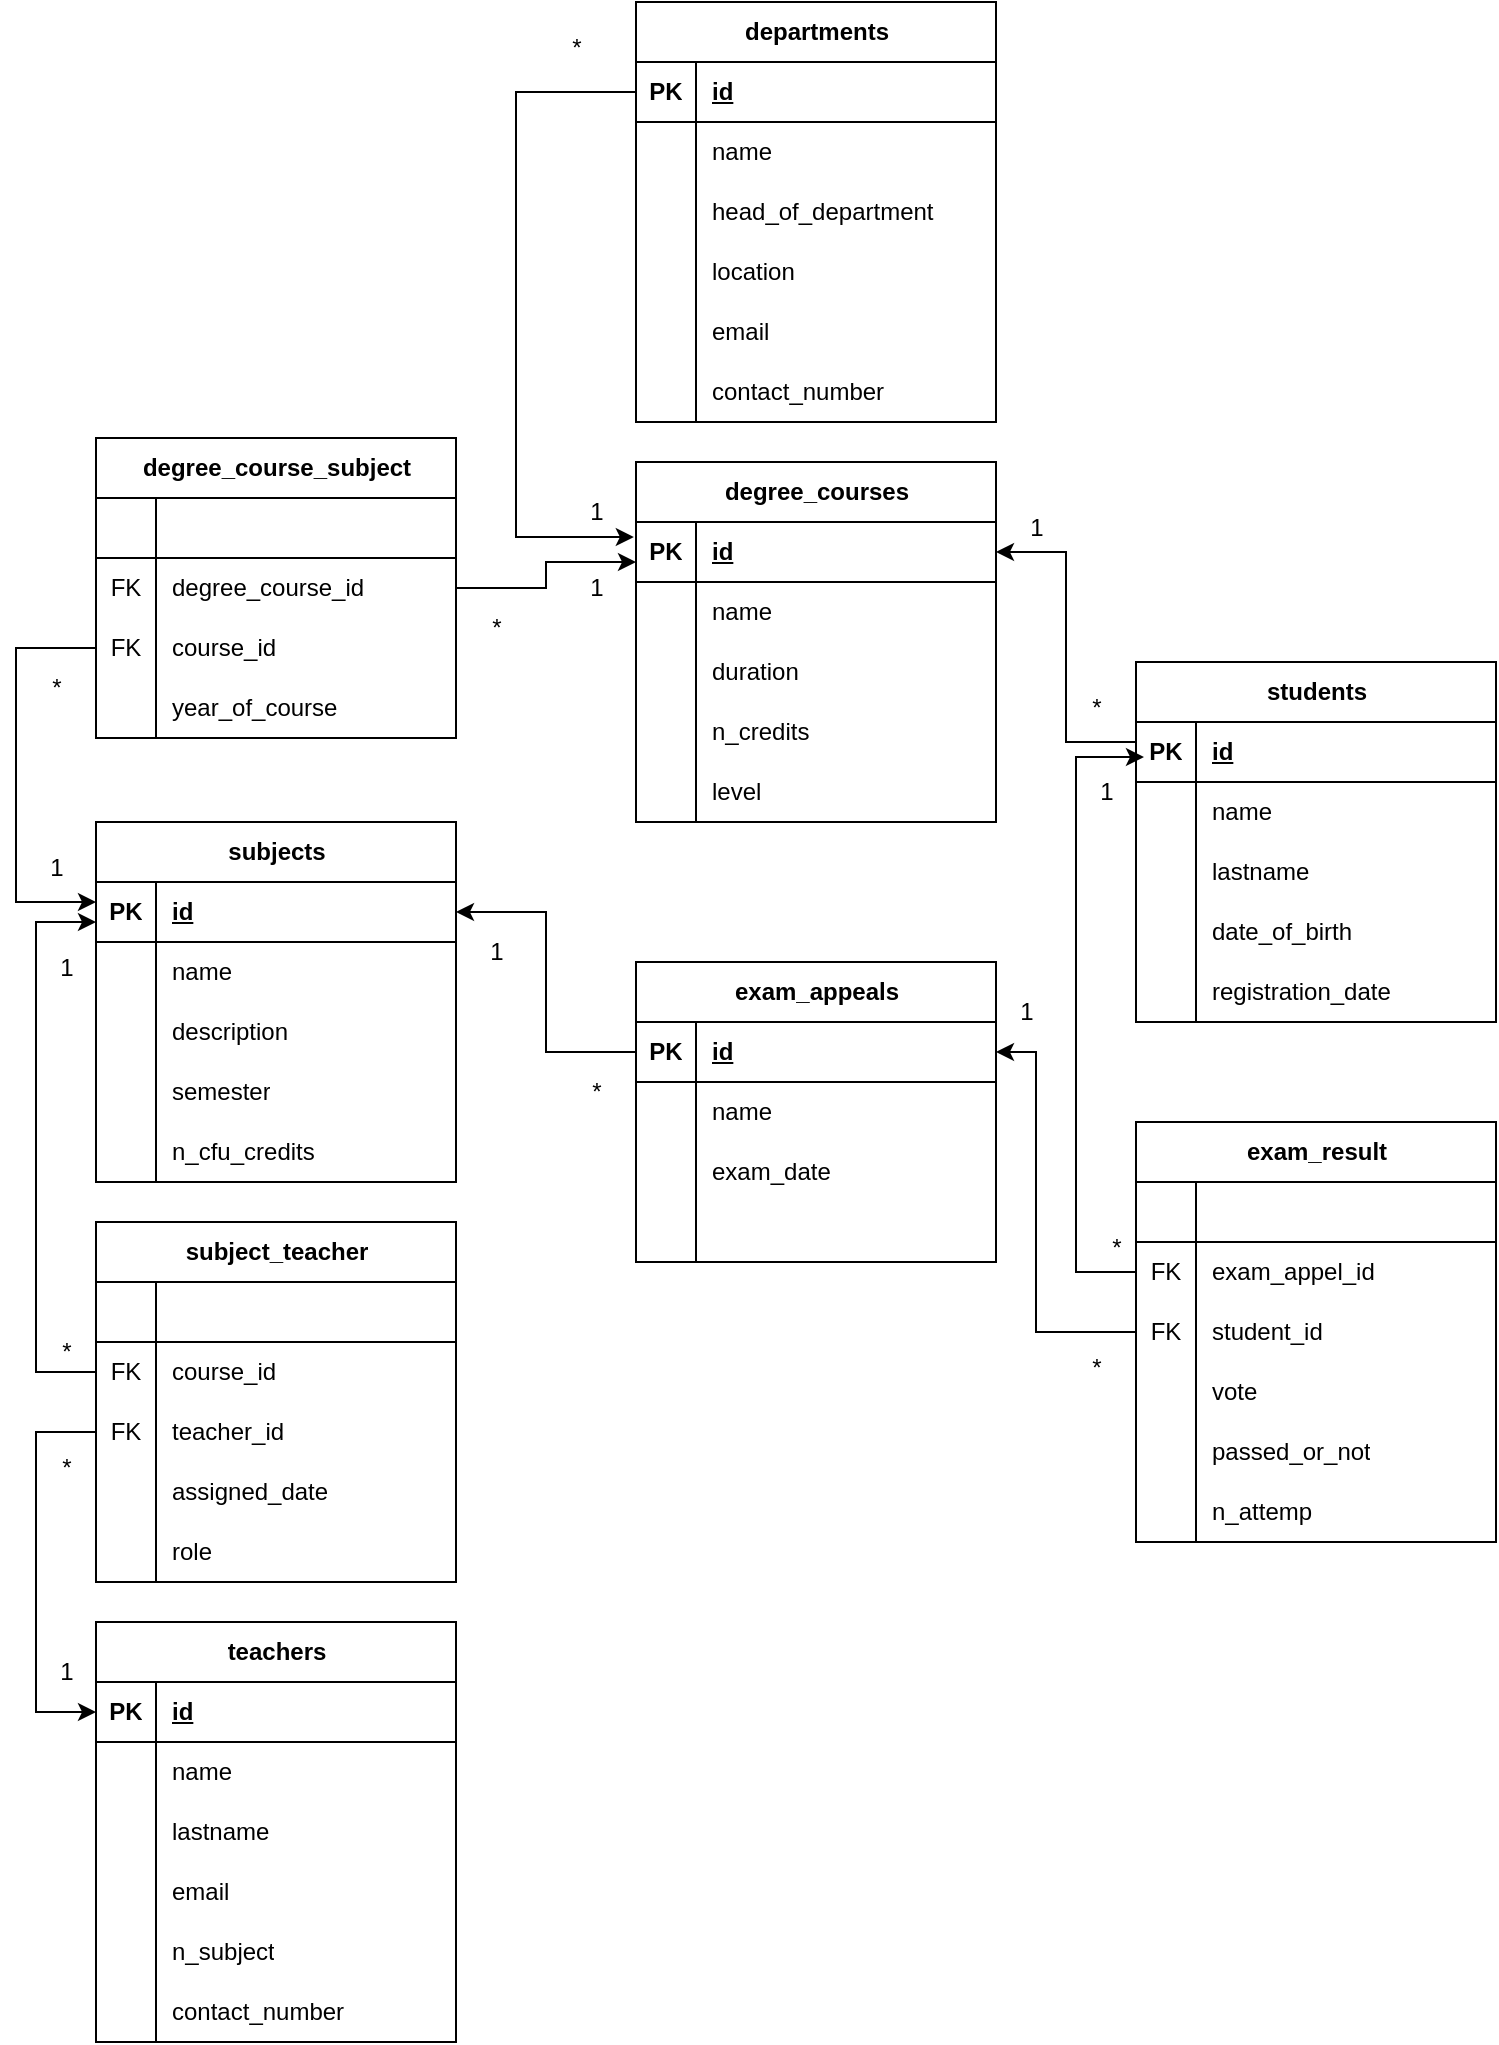 <mxfile version="25.0.3">
  <diagram name="Pagina-1" id="IJiuYARhFGNcAiJTmitT">
    <mxGraphModel dx="1235" dy="655" grid="1" gridSize="10" guides="1" tooltips="1" connect="1" arrows="1" fold="1" page="1" pageScale="1" pageWidth="827" pageHeight="1169" math="0" shadow="0">
      <root>
        <mxCell id="0" />
        <mxCell id="1" parent="0" />
        <mxCell id="jTpzjRdLI6Vj5VDURWgU-1" value="departments" style="shape=table;startSize=30;container=1;collapsible=1;childLayout=tableLayout;fixedRows=1;rowLines=0;fontStyle=1;align=center;resizeLast=1;html=1;" vertex="1" parent="1">
          <mxGeometry x="330" y="40" width="180" height="210" as="geometry" />
        </mxCell>
        <mxCell id="jTpzjRdLI6Vj5VDURWgU-2" value="" style="shape=tableRow;horizontal=0;startSize=0;swimlaneHead=0;swimlaneBody=0;fillColor=none;collapsible=0;dropTarget=0;points=[[0,0.5],[1,0.5]];portConstraint=eastwest;top=0;left=0;right=0;bottom=1;" vertex="1" parent="jTpzjRdLI6Vj5VDURWgU-1">
          <mxGeometry y="30" width="180" height="30" as="geometry" />
        </mxCell>
        <mxCell id="jTpzjRdLI6Vj5VDURWgU-3" value="PK" style="shape=partialRectangle;connectable=0;fillColor=none;top=0;left=0;bottom=0;right=0;fontStyle=1;overflow=hidden;whiteSpace=wrap;html=1;" vertex="1" parent="jTpzjRdLI6Vj5VDURWgU-2">
          <mxGeometry width="30" height="30" as="geometry">
            <mxRectangle width="30" height="30" as="alternateBounds" />
          </mxGeometry>
        </mxCell>
        <mxCell id="jTpzjRdLI6Vj5VDURWgU-4" value="id" style="shape=partialRectangle;connectable=0;fillColor=none;top=0;left=0;bottom=0;right=0;align=left;spacingLeft=6;fontStyle=5;overflow=hidden;whiteSpace=wrap;html=1;" vertex="1" parent="jTpzjRdLI6Vj5VDURWgU-2">
          <mxGeometry x="30" width="150" height="30" as="geometry">
            <mxRectangle width="150" height="30" as="alternateBounds" />
          </mxGeometry>
        </mxCell>
        <mxCell id="jTpzjRdLI6Vj5VDURWgU-5" value="" style="shape=tableRow;horizontal=0;startSize=0;swimlaneHead=0;swimlaneBody=0;fillColor=none;collapsible=0;dropTarget=0;points=[[0,0.5],[1,0.5]];portConstraint=eastwest;top=0;left=0;right=0;bottom=0;" vertex="1" parent="jTpzjRdLI6Vj5VDURWgU-1">
          <mxGeometry y="60" width="180" height="30" as="geometry" />
        </mxCell>
        <mxCell id="jTpzjRdLI6Vj5VDURWgU-6" value="" style="shape=partialRectangle;connectable=0;fillColor=none;top=0;left=0;bottom=0;right=0;editable=1;overflow=hidden;whiteSpace=wrap;html=1;" vertex="1" parent="jTpzjRdLI6Vj5VDURWgU-5">
          <mxGeometry width="30" height="30" as="geometry">
            <mxRectangle width="30" height="30" as="alternateBounds" />
          </mxGeometry>
        </mxCell>
        <mxCell id="jTpzjRdLI6Vj5VDURWgU-7" value="name" style="shape=partialRectangle;connectable=0;fillColor=none;top=0;left=0;bottom=0;right=0;align=left;spacingLeft=6;overflow=hidden;whiteSpace=wrap;html=1;" vertex="1" parent="jTpzjRdLI6Vj5VDURWgU-5">
          <mxGeometry x="30" width="150" height="30" as="geometry">
            <mxRectangle width="150" height="30" as="alternateBounds" />
          </mxGeometry>
        </mxCell>
        <mxCell id="jTpzjRdLI6Vj5VDURWgU-8" value="" style="shape=tableRow;horizontal=0;startSize=0;swimlaneHead=0;swimlaneBody=0;fillColor=none;collapsible=0;dropTarget=0;points=[[0,0.5],[1,0.5]];portConstraint=eastwest;top=0;left=0;right=0;bottom=0;" vertex="1" parent="jTpzjRdLI6Vj5VDURWgU-1">
          <mxGeometry y="90" width="180" height="30" as="geometry" />
        </mxCell>
        <mxCell id="jTpzjRdLI6Vj5VDURWgU-9" value="" style="shape=partialRectangle;connectable=0;fillColor=none;top=0;left=0;bottom=0;right=0;editable=1;overflow=hidden;whiteSpace=wrap;html=1;" vertex="1" parent="jTpzjRdLI6Vj5VDURWgU-8">
          <mxGeometry width="30" height="30" as="geometry">
            <mxRectangle width="30" height="30" as="alternateBounds" />
          </mxGeometry>
        </mxCell>
        <mxCell id="jTpzjRdLI6Vj5VDURWgU-10" value="head_of_department" style="shape=partialRectangle;connectable=0;fillColor=none;top=0;left=0;bottom=0;right=0;align=left;spacingLeft=6;overflow=hidden;whiteSpace=wrap;html=1;" vertex="1" parent="jTpzjRdLI6Vj5VDURWgU-8">
          <mxGeometry x="30" width="150" height="30" as="geometry">
            <mxRectangle width="150" height="30" as="alternateBounds" />
          </mxGeometry>
        </mxCell>
        <mxCell id="jTpzjRdLI6Vj5VDURWgU-11" value="" style="shape=tableRow;horizontal=0;startSize=0;swimlaneHead=0;swimlaneBody=0;fillColor=none;collapsible=0;dropTarget=0;points=[[0,0.5],[1,0.5]];portConstraint=eastwest;top=0;left=0;right=0;bottom=0;" vertex="1" parent="jTpzjRdLI6Vj5VDURWgU-1">
          <mxGeometry y="120" width="180" height="30" as="geometry" />
        </mxCell>
        <mxCell id="jTpzjRdLI6Vj5VDURWgU-12" value="" style="shape=partialRectangle;connectable=0;fillColor=none;top=0;left=0;bottom=0;right=0;editable=1;overflow=hidden;whiteSpace=wrap;html=1;" vertex="1" parent="jTpzjRdLI6Vj5VDURWgU-11">
          <mxGeometry width="30" height="30" as="geometry">
            <mxRectangle width="30" height="30" as="alternateBounds" />
          </mxGeometry>
        </mxCell>
        <mxCell id="jTpzjRdLI6Vj5VDURWgU-13" value="location" style="shape=partialRectangle;connectable=0;fillColor=none;top=0;left=0;bottom=0;right=0;align=left;spacingLeft=6;overflow=hidden;whiteSpace=wrap;html=1;" vertex="1" parent="jTpzjRdLI6Vj5VDURWgU-11">
          <mxGeometry x="30" width="150" height="30" as="geometry">
            <mxRectangle width="150" height="30" as="alternateBounds" />
          </mxGeometry>
        </mxCell>
        <mxCell id="jTpzjRdLI6Vj5VDURWgU-169" style="shape=tableRow;horizontal=0;startSize=0;swimlaneHead=0;swimlaneBody=0;fillColor=none;collapsible=0;dropTarget=0;points=[[0,0.5],[1,0.5]];portConstraint=eastwest;top=0;left=0;right=0;bottom=0;" vertex="1" parent="jTpzjRdLI6Vj5VDURWgU-1">
          <mxGeometry y="150" width="180" height="30" as="geometry" />
        </mxCell>
        <mxCell id="jTpzjRdLI6Vj5VDURWgU-170" style="shape=partialRectangle;connectable=0;fillColor=none;top=0;left=0;bottom=0;right=0;editable=1;overflow=hidden;whiteSpace=wrap;html=1;" vertex="1" parent="jTpzjRdLI6Vj5VDURWgU-169">
          <mxGeometry width="30" height="30" as="geometry">
            <mxRectangle width="30" height="30" as="alternateBounds" />
          </mxGeometry>
        </mxCell>
        <mxCell id="jTpzjRdLI6Vj5VDURWgU-171" value="email" style="shape=partialRectangle;connectable=0;fillColor=none;top=0;left=0;bottom=0;right=0;align=left;spacingLeft=6;overflow=hidden;whiteSpace=wrap;html=1;" vertex="1" parent="jTpzjRdLI6Vj5VDURWgU-169">
          <mxGeometry x="30" width="150" height="30" as="geometry">
            <mxRectangle width="150" height="30" as="alternateBounds" />
          </mxGeometry>
        </mxCell>
        <mxCell id="jTpzjRdLI6Vj5VDURWgU-166" style="shape=tableRow;horizontal=0;startSize=0;swimlaneHead=0;swimlaneBody=0;fillColor=none;collapsible=0;dropTarget=0;points=[[0,0.5],[1,0.5]];portConstraint=eastwest;top=0;left=0;right=0;bottom=0;" vertex="1" parent="jTpzjRdLI6Vj5VDURWgU-1">
          <mxGeometry y="180" width="180" height="30" as="geometry" />
        </mxCell>
        <mxCell id="jTpzjRdLI6Vj5VDURWgU-167" style="shape=partialRectangle;connectable=0;fillColor=none;top=0;left=0;bottom=0;right=0;editable=1;overflow=hidden;whiteSpace=wrap;html=1;" vertex="1" parent="jTpzjRdLI6Vj5VDURWgU-166">
          <mxGeometry width="30" height="30" as="geometry">
            <mxRectangle width="30" height="30" as="alternateBounds" />
          </mxGeometry>
        </mxCell>
        <mxCell id="jTpzjRdLI6Vj5VDURWgU-168" value="contact_number" style="shape=partialRectangle;connectable=0;fillColor=none;top=0;left=0;bottom=0;right=0;align=left;spacingLeft=6;overflow=hidden;whiteSpace=wrap;html=1;" vertex="1" parent="jTpzjRdLI6Vj5VDURWgU-166">
          <mxGeometry x="30" width="150" height="30" as="geometry">
            <mxRectangle width="150" height="30" as="alternateBounds" />
          </mxGeometry>
        </mxCell>
        <mxCell id="jTpzjRdLI6Vj5VDURWgU-14" value="degree_courses" style="shape=table;startSize=30;container=1;collapsible=1;childLayout=tableLayout;fixedRows=1;rowLines=0;fontStyle=1;align=center;resizeLast=1;html=1;" vertex="1" parent="1">
          <mxGeometry x="330" y="270" width="180" height="180" as="geometry" />
        </mxCell>
        <mxCell id="jTpzjRdLI6Vj5VDURWgU-15" value="" style="shape=tableRow;horizontal=0;startSize=0;swimlaneHead=0;swimlaneBody=0;fillColor=none;collapsible=0;dropTarget=0;points=[[0,0.5],[1,0.5]];portConstraint=eastwest;top=0;left=0;right=0;bottom=1;" vertex="1" parent="jTpzjRdLI6Vj5VDURWgU-14">
          <mxGeometry y="30" width="180" height="30" as="geometry" />
        </mxCell>
        <mxCell id="jTpzjRdLI6Vj5VDURWgU-16" value="PK" style="shape=partialRectangle;connectable=0;fillColor=none;top=0;left=0;bottom=0;right=0;fontStyle=1;overflow=hidden;whiteSpace=wrap;html=1;" vertex="1" parent="jTpzjRdLI6Vj5VDURWgU-15">
          <mxGeometry width="30" height="30" as="geometry">
            <mxRectangle width="30" height="30" as="alternateBounds" />
          </mxGeometry>
        </mxCell>
        <mxCell id="jTpzjRdLI6Vj5VDURWgU-17" value="id" style="shape=partialRectangle;connectable=0;fillColor=none;top=0;left=0;bottom=0;right=0;align=left;spacingLeft=6;fontStyle=5;overflow=hidden;whiteSpace=wrap;html=1;" vertex="1" parent="jTpzjRdLI6Vj5VDURWgU-15">
          <mxGeometry x="30" width="150" height="30" as="geometry">
            <mxRectangle width="150" height="30" as="alternateBounds" />
          </mxGeometry>
        </mxCell>
        <mxCell id="jTpzjRdLI6Vj5VDURWgU-18" value="" style="shape=tableRow;horizontal=0;startSize=0;swimlaneHead=0;swimlaneBody=0;fillColor=none;collapsible=0;dropTarget=0;points=[[0,0.5],[1,0.5]];portConstraint=eastwest;top=0;left=0;right=0;bottom=0;" vertex="1" parent="jTpzjRdLI6Vj5VDURWgU-14">
          <mxGeometry y="60" width="180" height="30" as="geometry" />
        </mxCell>
        <mxCell id="jTpzjRdLI6Vj5VDURWgU-19" value="" style="shape=partialRectangle;connectable=0;fillColor=none;top=0;left=0;bottom=0;right=0;editable=1;overflow=hidden;whiteSpace=wrap;html=1;" vertex="1" parent="jTpzjRdLI6Vj5VDURWgU-18">
          <mxGeometry width="30" height="30" as="geometry">
            <mxRectangle width="30" height="30" as="alternateBounds" />
          </mxGeometry>
        </mxCell>
        <mxCell id="jTpzjRdLI6Vj5VDURWgU-20" value="name" style="shape=partialRectangle;connectable=0;fillColor=none;top=0;left=0;bottom=0;right=0;align=left;spacingLeft=6;overflow=hidden;whiteSpace=wrap;html=1;" vertex="1" parent="jTpzjRdLI6Vj5VDURWgU-18">
          <mxGeometry x="30" width="150" height="30" as="geometry">
            <mxRectangle width="150" height="30" as="alternateBounds" />
          </mxGeometry>
        </mxCell>
        <mxCell id="jTpzjRdLI6Vj5VDURWgU-21" value="" style="shape=tableRow;horizontal=0;startSize=0;swimlaneHead=0;swimlaneBody=0;fillColor=none;collapsible=0;dropTarget=0;points=[[0,0.5],[1,0.5]];portConstraint=eastwest;top=0;left=0;right=0;bottom=0;" vertex="1" parent="jTpzjRdLI6Vj5VDURWgU-14">
          <mxGeometry y="90" width="180" height="30" as="geometry" />
        </mxCell>
        <mxCell id="jTpzjRdLI6Vj5VDURWgU-22" value="" style="shape=partialRectangle;connectable=0;fillColor=none;top=0;left=0;bottom=0;right=0;editable=1;overflow=hidden;whiteSpace=wrap;html=1;" vertex="1" parent="jTpzjRdLI6Vj5VDURWgU-21">
          <mxGeometry width="30" height="30" as="geometry">
            <mxRectangle width="30" height="30" as="alternateBounds" />
          </mxGeometry>
        </mxCell>
        <mxCell id="jTpzjRdLI6Vj5VDURWgU-23" value="duration" style="shape=partialRectangle;connectable=0;fillColor=none;top=0;left=0;bottom=0;right=0;align=left;spacingLeft=6;overflow=hidden;whiteSpace=wrap;html=1;" vertex="1" parent="jTpzjRdLI6Vj5VDURWgU-21">
          <mxGeometry x="30" width="150" height="30" as="geometry">
            <mxRectangle width="150" height="30" as="alternateBounds" />
          </mxGeometry>
        </mxCell>
        <mxCell id="jTpzjRdLI6Vj5VDURWgU-24" value="" style="shape=tableRow;horizontal=0;startSize=0;swimlaneHead=0;swimlaneBody=0;fillColor=none;collapsible=0;dropTarget=0;points=[[0,0.5],[1,0.5]];portConstraint=eastwest;top=0;left=0;right=0;bottom=0;" vertex="1" parent="jTpzjRdLI6Vj5VDURWgU-14">
          <mxGeometry y="120" width="180" height="30" as="geometry" />
        </mxCell>
        <mxCell id="jTpzjRdLI6Vj5VDURWgU-25" value="" style="shape=partialRectangle;connectable=0;fillColor=none;top=0;left=0;bottom=0;right=0;editable=1;overflow=hidden;whiteSpace=wrap;html=1;" vertex="1" parent="jTpzjRdLI6Vj5VDURWgU-24">
          <mxGeometry width="30" height="30" as="geometry">
            <mxRectangle width="30" height="30" as="alternateBounds" />
          </mxGeometry>
        </mxCell>
        <mxCell id="jTpzjRdLI6Vj5VDURWgU-26" value="n_credits" style="shape=partialRectangle;connectable=0;fillColor=none;top=0;left=0;bottom=0;right=0;align=left;spacingLeft=6;overflow=hidden;whiteSpace=wrap;html=1;" vertex="1" parent="jTpzjRdLI6Vj5VDURWgU-24">
          <mxGeometry x="30" width="150" height="30" as="geometry">
            <mxRectangle width="150" height="30" as="alternateBounds" />
          </mxGeometry>
        </mxCell>
        <mxCell id="jTpzjRdLI6Vj5VDURWgU-172" style="shape=tableRow;horizontal=0;startSize=0;swimlaneHead=0;swimlaneBody=0;fillColor=none;collapsible=0;dropTarget=0;points=[[0,0.5],[1,0.5]];portConstraint=eastwest;top=0;left=0;right=0;bottom=0;" vertex="1" parent="jTpzjRdLI6Vj5VDURWgU-14">
          <mxGeometry y="150" width="180" height="30" as="geometry" />
        </mxCell>
        <mxCell id="jTpzjRdLI6Vj5VDURWgU-173" style="shape=partialRectangle;connectable=0;fillColor=none;top=0;left=0;bottom=0;right=0;editable=1;overflow=hidden;whiteSpace=wrap;html=1;" vertex="1" parent="jTpzjRdLI6Vj5VDURWgU-172">
          <mxGeometry width="30" height="30" as="geometry">
            <mxRectangle width="30" height="30" as="alternateBounds" />
          </mxGeometry>
        </mxCell>
        <mxCell id="jTpzjRdLI6Vj5VDURWgU-174" value="level" style="shape=partialRectangle;connectable=0;fillColor=none;top=0;left=0;bottom=0;right=0;align=left;spacingLeft=6;overflow=hidden;whiteSpace=wrap;html=1;" vertex="1" parent="jTpzjRdLI6Vj5VDURWgU-172">
          <mxGeometry x="30" width="150" height="30" as="geometry">
            <mxRectangle width="150" height="30" as="alternateBounds" />
          </mxGeometry>
        </mxCell>
        <mxCell id="jTpzjRdLI6Vj5VDURWgU-27" value="subjects" style="shape=table;startSize=30;container=1;collapsible=1;childLayout=tableLayout;fixedRows=1;rowLines=0;fontStyle=1;align=center;resizeLast=1;html=1;" vertex="1" parent="1">
          <mxGeometry x="60" y="450" width="180" height="180" as="geometry" />
        </mxCell>
        <mxCell id="jTpzjRdLI6Vj5VDURWgU-28" value="" style="shape=tableRow;horizontal=0;startSize=0;swimlaneHead=0;swimlaneBody=0;fillColor=none;collapsible=0;dropTarget=0;points=[[0,0.5],[1,0.5]];portConstraint=eastwest;top=0;left=0;right=0;bottom=1;" vertex="1" parent="jTpzjRdLI6Vj5VDURWgU-27">
          <mxGeometry y="30" width="180" height="30" as="geometry" />
        </mxCell>
        <mxCell id="jTpzjRdLI6Vj5VDURWgU-29" value="PK" style="shape=partialRectangle;connectable=0;fillColor=none;top=0;left=0;bottom=0;right=0;fontStyle=1;overflow=hidden;whiteSpace=wrap;html=1;" vertex="1" parent="jTpzjRdLI6Vj5VDURWgU-28">
          <mxGeometry width="30" height="30" as="geometry">
            <mxRectangle width="30" height="30" as="alternateBounds" />
          </mxGeometry>
        </mxCell>
        <mxCell id="jTpzjRdLI6Vj5VDURWgU-30" value="id" style="shape=partialRectangle;connectable=0;fillColor=none;top=0;left=0;bottom=0;right=0;align=left;spacingLeft=6;fontStyle=5;overflow=hidden;whiteSpace=wrap;html=1;" vertex="1" parent="jTpzjRdLI6Vj5VDURWgU-28">
          <mxGeometry x="30" width="150" height="30" as="geometry">
            <mxRectangle width="150" height="30" as="alternateBounds" />
          </mxGeometry>
        </mxCell>
        <mxCell id="jTpzjRdLI6Vj5VDURWgU-31" value="" style="shape=tableRow;horizontal=0;startSize=0;swimlaneHead=0;swimlaneBody=0;fillColor=none;collapsible=0;dropTarget=0;points=[[0,0.5],[1,0.5]];portConstraint=eastwest;top=0;left=0;right=0;bottom=0;" vertex="1" parent="jTpzjRdLI6Vj5VDURWgU-27">
          <mxGeometry y="60" width="180" height="30" as="geometry" />
        </mxCell>
        <mxCell id="jTpzjRdLI6Vj5VDURWgU-32" value="" style="shape=partialRectangle;connectable=0;fillColor=none;top=0;left=0;bottom=0;right=0;editable=1;overflow=hidden;whiteSpace=wrap;html=1;" vertex="1" parent="jTpzjRdLI6Vj5VDURWgU-31">
          <mxGeometry width="30" height="30" as="geometry">
            <mxRectangle width="30" height="30" as="alternateBounds" />
          </mxGeometry>
        </mxCell>
        <mxCell id="jTpzjRdLI6Vj5VDURWgU-33" value="name" style="shape=partialRectangle;connectable=0;fillColor=none;top=0;left=0;bottom=0;right=0;align=left;spacingLeft=6;overflow=hidden;whiteSpace=wrap;html=1;" vertex="1" parent="jTpzjRdLI6Vj5VDURWgU-31">
          <mxGeometry x="30" width="150" height="30" as="geometry">
            <mxRectangle width="150" height="30" as="alternateBounds" />
          </mxGeometry>
        </mxCell>
        <mxCell id="jTpzjRdLI6Vj5VDURWgU-34" value="" style="shape=tableRow;horizontal=0;startSize=0;swimlaneHead=0;swimlaneBody=0;fillColor=none;collapsible=0;dropTarget=0;points=[[0,0.5],[1,0.5]];portConstraint=eastwest;top=0;left=0;right=0;bottom=0;" vertex="1" parent="jTpzjRdLI6Vj5VDURWgU-27">
          <mxGeometry y="90" width="180" height="30" as="geometry" />
        </mxCell>
        <mxCell id="jTpzjRdLI6Vj5VDURWgU-35" value="" style="shape=partialRectangle;connectable=0;fillColor=none;top=0;left=0;bottom=0;right=0;editable=1;overflow=hidden;whiteSpace=wrap;html=1;" vertex="1" parent="jTpzjRdLI6Vj5VDURWgU-34">
          <mxGeometry width="30" height="30" as="geometry">
            <mxRectangle width="30" height="30" as="alternateBounds" />
          </mxGeometry>
        </mxCell>
        <mxCell id="jTpzjRdLI6Vj5VDURWgU-36" value="description" style="shape=partialRectangle;connectable=0;fillColor=none;top=0;left=0;bottom=0;right=0;align=left;spacingLeft=6;overflow=hidden;whiteSpace=wrap;html=1;" vertex="1" parent="jTpzjRdLI6Vj5VDURWgU-34">
          <mxGeometry x="30" width="150" height="30" as="geometry">
            <mxRectangle width="150" height="30" as="alternateBounds" />
          </mxGeometry>
        </mxCell>
        <mxCell id="jTpzjRdLI6Vj5VDURWgU-178" style="shape=tableRow;horizontal=0;startSize=0;swimlaneHead=0;swimlaneBody=0;fillColor=none;collapsible=0;dropTarget=0;points=[[0,0.5],[1,0.5]];portConstraint=eastwest;top=0;left=0;right=0;bottom=0;" vertex="1" parent="jTpzjRdLI6Vj5VDURWgU-27">
          <mxGeometry y="120" width="180" height="30" as="geometry" />
        </mxCell>
        <mxCell id="jTpzjRdLI6Vj5VDURWgU-179" style="shape=partialRectangle;connectable=0;fillColor=none;top=0;left=0;bottom=0;right=0;editable=1;overflow=hidden;whiteSpace=wrap;html=1;" vertex="1" parent="jTpzjRdLI6Vj5VDURWgU-178">
          <mxGeometry width="30" height="30" as="geometry">
            <mxRectangle width="30" height="30" as="alternateBounds" />
          </mxGeometry>
        </mxCell>
        <mxCell id="jTpzjRdLI6Vj5VDURWgU-180" value="semester" style="shape=partialRectangle;connectable=0;fillColor=none;top=0;left=0;bottom=0;right=0;align=left;spacingLeft=6;overflow=hidden;whiteSpace=wrap;html=1;" vertex="1" parent="jTpzjRdLI6Vj5VDURWgU-178">
          <mxGeometry x="30" width="150" height="30" as="geometry">
            <mxRectangle width="150" height="30" as="alternateBounds" />
          </mxGeometry>
        </mxCell>
        <mxCell id="jTpzjRdLI6Vj5VDURWgU-175" style="shape=tableRow;horizontal=0;startSize=0;swimlaneHead=0;swimlaneBody=0;fillColor=none;collapsible=0;dropTarget=0;points=[[0,0.5],[1,0.5]];portConstraint=eastwest;top=0;left=0;right=0;bottom=0;" vertex="1" parent="jTpzjRdLI6Vj5VDURWgU-27">
          <mxGeometry y="150" width="180" height="30" as="geometry" />
        </mxCell>
        <mxCell id="jTpzjRdLI6Vj5VDURWgU-176" style="shape=partialRectangle;connectable=0;fillColor=none;top=0;left=0;bottom=0;right=0;editable=1;overflow=hidden;whiteSpace=wrap;html=1;" vertex="1" parent="jTpzjRdLI6Vj5VDURWgU-175">
          <mxGeometry width="30" height="30" as="geometry">
            <mxRectangle width="30" height="30" as="alternateBounds" />
          </mxGeometry>
        </mxCell>
        <mxCell id="jTpzjRdLI6Vj5VDURWgU-177" value="n_cfu_credits" style="shape=partialRectangle;connectable=0;fillColor=none;top=0;left=0;bottom=0;right=0;align=left;spacingLeft=6;overflow=hidden;whiteSpace=wrap;html=1;" vertex="1" parent="jTpzjRdLI6Vj5VDURWgU-175">
          <mxGeometry x="30" width="150" height="30" as="geometry">
            <mxRectangle width="150" height="30" as="alternateBounds" />
          </mxGeometry>
        </mxCell>
        <mxCell id="jTpzjRdLI6Vj5VDURWgU-40" value="teachers" style="shape=table;startSize=30;container=1;collapsible=1;childLayout=tableLayout;fixedRows=1;rowLines=0;fontStyle=1;align=center;resizeLast=1;html=1;" vertex="1" parent="1">
          <mxGeometry x="60" y="850" width="180" height="210" as="geometry" />
        </mxCell>
        <mxCell id="jTpzjRdLI6Vj5VDURWgU-41" value="" style="shape=tableRow;horizontal=0;startSize=0;swimlaneHead=0;swimlaneBody=0;fillColor=none;collapsible=0;dropTarget=0;points=[[0,0.5],[1,0.5]];portConstraint=eastwest;top=0;left=0;right=0;bottom=1;" vertex="1" parent="jTpzjRdLI6Vj5VDURWgU-40">
          <mxGeometry y="30" width="180" height="30" as="geometry" />
        </mxCell>
        <mxCell id="jTpzjRdLI6Vj5VDURWgU-42" value="PK" style="shape=partialRectangle;connectable=0;fillColor=none;top=0;left=0;bottom=0;right=0;fontStyle=1;overflow=hidden;whiteSpace=wrap;html=1;" vertex="1" parent="jTpzjRdLI6Vj5VDURWgU-41">
          <mxGeometry width="30" height="30" as="geometry">
            <mxRectangle width="30" height="30" as="alternateBounds" />
          </mxGeometry>
        </mxCell>
        <mxCell id="jTpzjRdLI6Vj5VDURWgU-43" value="id" style="shape=partialRectangle;connectable=0;fillColor=none;top=0;left=0;bottom=0;right=0;align=left;spacingLeft=6;fontStyle=5;overflow=hidden;whiteSpace=wrap;html=1;" vertex="1" parent="jTpzjRdLI6Vj5VDURWgU-41">
          <mxGeometry x="30" width="150" height="30" as="geometry">
            <mxRectangle width="150" height="30" as="alternateBounds" />
          </mxGeometry>
        </mxCell>
        <mxCell id="jTpzjRdLI6Vj5VDURWgU-44" value="" style="shape=tableRow;horizontal=0;startSize=0;swimlaneHead=0;swimlaneBody=0;fillColor=none;collapsible=0;dropTarget=0;points=[[0,0.5],[1,0.5]];portConstraint=eastwest;top=0;left=0;right=0;bottom=0;" vertex="1" parent="jTpzjRdLI6Vj5VDURWgU-40">
          <mxGeometry y="60" width="180" height="30" as="geometry" />
        </mxCell>
        <mxCell id="jTpzjRdLI6Vj5VDURWgU-45" value="" style="shape=partialRectangle;connectable=0;fillColor=none;top=0;left=0;bottom=0;right=0;editable=1;overflow=hidden;whiteSpace=wrap;html=1;" vertex="1" parent="jTpzjRdLI6Vj5VDURWgU-44">
          <mxGeometry width="30" height="30" as="geometry">
            <mxRectangle width="30" height="30" as="alternateBounds" />
          </mxGeometry>
        </mxCell>
        <mxCell id="jTpzjRdLI6Vj5VDURWgU-46" value="name" style="shape=partialRectangle;connectable=0;fillColor=none;top=0;left=0;bottom=0;right=0;align=left;spacingLeft=6;overflow=hidden;whiteSpace=wrap;html=1;" vertex="1" parent="jTpzjRdLI6Vj5VDURWgU-44">
          <mxGeometry x="30" width="150" height="30" as="geometry">
            <mxRectangle width="150" height="30" as="alternateBounds" />
          </mxGeometry>
        </mxCell>
        <mxCell id="jTpzjRdLI6Vj5VDURWgU-47" value="" style="shape=tableRow;horizontal=0;startSize=0;swimlaneHead=0;swimlaneBody=0;fillColor=none;collapsible=0;dropTarget=0;points=[[0,0.5],[1,0.5]];portConstraint=eastwest;top=0;left=0;right=0;bottom=0;" vertex="1" parent="jTpzjRdLI6Vj5VDURWgU-40">
          <mxGeometry y="90" width="180" height="30" as="geometry" />
        </mxCell>
        <mxCell id="jTpzjRdLI6Vj5VDURWgU-48" value="" style="shape=partialRectangle;connectable=0;fillColor=none;top=0;left=0;bottom=0;right=0;editable=1;overflow=hidden;whiteSpace=wrap;html=1;" vertex="1" parent="jTpzjRdLI6Vj5VDURWgU-47">
          <mxGeometry width="30" height="30" as="geometry">
            <mxRectangle width="30" height="30" as="alternateBounds" />
          </mxGeometry>
        </mxCell>
        <mxCell id="jTpzjRdLI6Vj5VDURWgU-49" value="lastname" style="shape=partialRectangle;connectable=0;fillColor=none;top=0;left=0;bottom=0;right=0;align=left;spacingLeft=6;overflow=hidden;whiteSpace=wrap;html=1;" vertex="1" parent="jTpzjRdLI6Vj5VDURWgU-47">
          <mxGeometry x="30" width="150" height="30" as="geometry">
            <mxRectangle width="150" height="30" as="alternateBounds" />
          </mxGeometry>
        </mxCell>
        <mxCell id="jTpzjRdLI6Vj5VDURWgU-50" value="" style="shape=tableRow;horizontal=0;startSize=0;swimlaneHead=0;swimlaneBody=0;fillColor=none;collapsible=0;dropTarget=0;points=[[0,0.5],[1,0.5]];portConstraint=eastwest;top=0;left=0;right=0;bottom=0;" vertex="1" parent="jTpzjRdLI6Vj5VDURWgU-40">
          <mxGeometry y="120" width="180" height="30" as="geometry" />
        </mxCell>
        <mxCell id="jTpzjRdLI6Vj5VDURWgU-51" value="" style="shape=partialRectangle;connectable=0;fillColor=none;top=0;left=0;bottom=0;right=0;editable=1;overflow=hidden;whiteSpace=wrap;html=1;" vertex="1" parent="jTpzjRdLI6Vj5VDURWgU-50">
          <mxGeometry width="30" height="30" as="geometry">
            <mxRectangle width="30" height="30" as="alternateBounds" />
          </mxGeometry>
        </mxCell>
        <mxCell id="jTpzjRdLI6Vj5VDURWgU-52" value="email" style="shape=partialRectangle;connectable=0;fillColor=none;top=0;left=0;bottom=0;right=0;align=left;spacingLeft=6;overflow=hidden;whiteSpace=wrap;html=1;" vertex="1" parent="jTpzjRdLI6Vj5VDURWgU-50">
          <mxGeometry x="30" width="150" height="30" as="geometry">
            <mxRectangle width="150" height="30" as="alternateBounds" />
          </mxGeometry>
        </mxCell>
        <mxCell id="jTpzjRdLI6Vj5VDURWgU-187" style="shape=tableRow;horizontal=0;startSize=0;swimlaneHead=0;swimlaneBody=0;fillColor=none;collapsible=0;dropTarget=0;points=[[0,0.5],[1,0.5]];portConstraint=eastwest;top=0;left=0;right=0;bottom=0;" vertex="1" parent="jTpzjRdLI6Vj5VDURWgU-40">
          <mxGeometry y="150" width="180" height="30" as="geometry" />
        </mxCell>
        <mxCell id="jTpzjRdLI6Vj5VDURWgU-188" style="shape=partialRectangle;connectable=0;fillColor=none;top=0;left=0;bottom=0;right=0;editable=1;overflow=hidden;whiteSpace=wrap;html=1;" vertex="1" parent="jTpzjRdLI6Vj5VDURWgU-187">
          <mxGeometry width="30" height="30" as="geometry">
            <mxRectangle width="30" height="30" as="alternateBounds" />
          </mxGeometry>
        </mxCell>
        <mxCell id="jTpzjRdLI6Vj5VDURWgU-189" value="n_subject" style="shape=partialRectangle;connectable=0;fillColor=none;top=0;left=0;bottom=0;right=0;align=left;spacingLeft=6;overflow=hidden;whiteSpace=wrap;html=1;" vertex="1" parent="jTpzjRdLI6Vj5VDURWgU-187">
          <mxGeometry x="30" width="150" height="30" as="geometry">
            <mxRectangle width="150" height="30" as="alternateBounds" />
          </mxGeometry>
        </mxCell>
        <mxCell id="jTpzjRdLI6Vj5VDURWgU-184" style="shape=tableRow;horizontal=0;startSize=0;swimlaneHead=0;swimlaneBody=0;fillColor=none;collapsible=0;dropTarget=0;points=[[0,0.5],[1,0.5]];portConstraint=eastwest;top=0;left=0;right=0;bottom=0;" vertex="1" parent="jTpzjRdLI6Vj5VDURWgU-40">
          <mxGeometry y="180" width="180" height="30" as="geometry" />
        </mxCell>
        <mxCell id="jTpzjRdLI6Vj5VDURWgU-185" style="shape=partialRectangle;connectable=0;fillColor=none;top=0;left=0;bottom=0;right=0;editable=1;overflow=hidden;whiteSpace=wrap;html=1;" vertex="1" parent="jTpzjRdLI6Vj5VDURWgU-184">
          <mxGeometry width="30" height="30" as="geometry">
            <mxRectangle width="30" height="30" as="alternateBounds" />
          </mxGeometry>
        </mxCell>
        <mxCell id="jTpzjRdLI6Vj5VDURWgU-186" value="contact_number" style="shape=partialRectangle;connectable=0;fillColor=none;top=0;left=0;bottom=0;right=0;align=left;spacingLeft=6;overflow=hidden;whiteSpace=wrap;html=1;" vertex="1" parent="jTpzjRdLI6Vj5VDURWgU-184">
          <mxGeometry x="30" width="150" height="30" as="geometry">
            <mxRectangle width="150" height="30" as="alternateBounds" />
          </mxGeometry>
        </mxCell>
        <mxCell id="jTpzjRdLI6Vj5VDURWgU-56" value="exam_appeals" style="shape=table;startSize=30;container=1;collapsible=1;childLayout=tableLayout;fixedRows=1;rowLines=0;fontStyle=1;align=center;resizeLast=1;html=1;" vertex="1" parent="1">
          <mxGeometry x="330" y="520" width="180" height="150" as="geometry" />
        </mxCell>
        <mxCell id="jTpzjRdLI6Vj5VDURWgU-57" value="" style="shape=tableRow;horizontal=0;startSize=0;swimlaneHead=0;swimlaneBody=0;fillColor=none;collapsible=0;dropTarget=0;points=[[0,0.5],[1,0.5]];portConstraint=eastwest;top=0;left=0;right=0;bottom=1;" vertex="1" parent="jTpzjRdLI6Vj5VDURWgU-56">
          <mxGeometry y="30" width="180" height="30" as="geometry" />
        </mxCell>
        <mxCell id="jTpzjRdLI6Vj5VDURWgU-58" value="PK" style="shape=partialRectangle;connectable=0;fillColor=none;top=0;left=0;bottom=0;right=0;fontStyle=1;overflow=hidden;whiteSpace=wrap;html=1;" vertex="1" parent="jTpzjRdLI6Vj5VDURWgU-57">
          <mxGeometry width="30" height="30" as="geometry">
            <mxRectangle width="30" height="30" as="alternateBounds" />
          </mxGeometry>
        </mxCell>
        <mxCell id="jTpzjRdLI6Vj5VDURWgU-59" value="id" style="shape=partialRectangle;connectable=0;fillColor=none;top=0;left=0;bottom=0;right=0;align=left;spacingLeft=6;fontStyle=5;overflow=hidden;whiteSpace=wrap;html=1;" vertex="1" parent="jTpzjRdLI6Vj5VDURWgU-57">
          <mxGeometry x="30" width="150" height="30" as="geometry">
            <mxRectangle width="150" height="30" as="alternateBounds" />
          </mxGeometry>
        </mxCell>
        <mxCell id="jTpzjRdLI6Vj5VDURWgU-60" value="" style="shape=tableRow;horizontal=0;startSize=0;swimlaneHead=0;swimlaneBody=0;fillColor=none;collapsible=0;dropTarget=0;points=[[0,0.5],[1,0.5]];portConstraint=eastwest;top=0;left=0;right=0;bottom=0;" vertex="1" parent="jTpzjRdLI6Vj5VDURWgU-56">
          <mxGeometry y="60" width="180" height="30" as="geometry" />
        </mxCell>
        <mxCell id="jTpzjRdLI6Vj5VDURWgU-61" value="" style="shape=partialRectangle;connectable=0;fillColor=none;top=0;left=0;bottom=0;right=0;editable=1;overflow=hidden;whiteSpace=wrap;html=1;" vertex="1" parent="jTpzjRdLI6Vj5VDURWgU-60">
          <mxGeometry width="30" height="30" as="geometry">
            <mxRectangle width="30" height="30" as="alternateBounds" />
          </mxGeometry>
        </mxCell>
        <mxCell id="jTpzjRdLI6Vj5VDURWgU-62" value="name" style="shape=partialRectangle;connectable=0;fillColor=none;top=0;left=0;bottom=0;right=0;align=left;spacingLeft=6;overflow=hidden;whiteSpace=wrap;html=1;" vertex="1" parent="jTpzjRdLI6Vj5VDURWgU-60">
          <mxGeometry x="30" width="150" height="30" as="geometry">
            <mxRectangle width="150" height="30" as="alternateBounds" />
          </mxGeometry>
        </mxCell>
        <mxCell id="jTpzjRdLI6Vj5VDURWgU-63" value="" style="shape=tableRow;horizontal=0;startSize=0;swimlaneHead=0;swimlaneBody=0;fillColor=none;collapsible=0;dropTarget=0;points=[[0,0.5],[1,0.5]];portConstraint=eastwest;top=0;left=0;right=0;bottom=0;" vertex="1" parent="jTpzjRdLI6Vj5VDURWgU-56">
          <mxGeometry y="90" width="180" height="30" as="geometry" />
        </mxCell>
        <mxCell id="jTpzjRdLI6Vj5VDURWgU-64" value="" style="shape=partialRectangle;connectable=0;fillColor=none;top=0;left=0;bottom=0;right=0;editable=1;overflow=hidden;whiteSpace=wrap;html=1;" vertex="1" parent="jTpzjRdLI6Vj5VDURWgU-63">
          <mxGeometry width="30" height="30" as="geometry">
            <mxRectangle width="30" height="30" as="alternateBounds" />
          </mxGeometry>
        </mxCell>
        <mxCell id="jTpzjRdLI6Vj5VDURWgU-65" value="exam_date" style="shape=partialRectangle;connectable=0;fillColor=none;top=0;left=0;bottom=0;right=0;align=left;spacingLeft=6;overflow=hidden;whiteSpace=wrap;html=1;" vertex="1" parent="jTpzjRdLI6Vj5VDURWgU-63">
          <mxGeometry x="30" width="150" height="30" as="geometry">
            <mxRectangle width="150" height="30" as="alternateBounds" />
          </mxGeometry>
        </mxCell>
        <mxCell id="jTpzjRdLI6Vj5VDURWgU-66" value="" style="shape=tableRow;horizontal=0;startSize=0;swimlaneHead=0;swimlaneBody=0;fillColor=none;collapsible=0;dropTarget=0;points=[[0,0.5],[1,0.5]];portConstraint=eastwest;top=0;left=0;right=0;bottom=0;" vertex="1" parent="jTpzjRdLI6Vj5VDURWgU-56">
          <mxGeometry y="120" width="180" height="30" as="geometry" />
        </mxCell>
        <mxCell id="jTpzjRdLI6Vj5VDURWgU-67" value="" style="shape=partialRectangle;connectable=0;fillColor=none;top=0;left=0;bottom=0;right=0;editable=1;overflow=hidden;whiteSpace=wrap;html=1;" vertex="1" parent="jTpzjRdLI6Vj5VDURWgU-66">
          <mxGeometry width="30" height="30" as="geometry">
            <mxRectangle width="30" height="30" as="alternateBounds" />
          </mxGeometry>
        </mxCell>
        <mxCell id="jTpzjRdLI6Vj5VDURWgU-68" value="" style="shape=partialRectangle;connectable=0;fillColor=none;top=0;left=0;bottom=0;right=0;align=left;spacingLeft=6;overflow=hidden;whiteSpace=wrap;html=1;" vertex="1" parent="jTpzjRdLI6Vj5VDURWgU-66">
          <mxGeometry x="30" width="150" height="30" as="geometry">
            <mxRectangle width="150" height="30" as="alternateBounds" />
          </mxGeometry>
        </mxCell>
        <mxCell id="jTpzjRdLI6Vj5VDURWgU-70" value="students" style="shape=table;startSize=30;container=1;collapsible=1;childLayout=tableLayout;fixedRows=1;rowLines=0;fontStyle=1;align=center;resizeLast=1;html=1;" vertex="1" parent="1">
          <mxGeometry x="580" y="370" width="180" height="180" as="geometry" />
        </mxCell>
        <mxCell id="jTpzjRdLI6Vj5VDURWgU-71" value="" style="shape=tableRow;horizontal=0;startSize=0;swimlaneHead=0;swimlaneBody=0;fillColor=none;collapsible=0;dropTarget=0;points=[[0,0.5],[1,0.5]];portConstraint=eastwest;top=0;left=0;right=0;bottom=1;" vertex="1" parent="jTpzjRdLI6Vj5VDURWgU-70">
          <mxGeometry y="30" width="180" height="30" as="geometry" />
        </mxCell>
        <mxCell id="jTpzjRdLI6Vj5VDURWgU-72" value="PK" style="shape=partialRectangle;connectable=0;fillColor=none;top=0;left=0;bottom=0;right=0;fontStyle=1;overflow=hidden;whiteSpace=wrap;html=1;" vertex="1" parent="jTpzjRdLI6Vj5VDURWgU-71">
          <mxGeometry width="30" height="30" as="geometry">
            <mxRectangle width="30" height="30" as="alternateBounds" />
          </mxGeometry>
        </mxCell>
        <mxCell id="jTpzjRdLI6Vj5VDURWgU-73" value="id" style="shape=partialRectangle;connectable=0;fillColor=none;top=0;left=0;bottom=0;right=0;align=left;spacingLeft=6;fontStyle=5;overflow=hidden;whiteSpace=wrap;html=1;" vertex="1" parent="jTpzjRdLI6Vj5VDURWgU-71">
          <mxGeometry x="30" width="150" height="30" as="geometry">
            <mxRectangle width="150" height="30" as="alternateBounds" />
          </mxGeometry>
        </mxCell>
        <mxCell id="jTpzjRdLI6Vj5VDURWgU-74" value="" style="shape=tableRow;horizontal=0;startSize=0;swimlaneHead=0;swimlaneBody=0;fillColor=none;collapsible=0;dropTarget=0;points=[[0,0.5],[1,0.5]];portConstraint=eastwest;top=0;left=0;right=0;bottom=0;" vertex="1" parent="jTpzjRdLI6Vj5VDURWgU-70">
          <mxGeometry y="60" width="180" height="30" as="geometry" />
        </mxCell>
        <mxCell id="jTpzjRdLI6Vj5VDURWgU-75" value="" style="shape=partialRectangle;connectable=0;fillColor=none;top=0;left=0;bottom=0;right=0;editable=1;overflow=hidden;whiteSpace=wrap;html=1;" vertex="1" parent="jTpzjRdLI6Vj5VDURWgU-74">
          <mxGeometry width="30" height="30" as="geometry">
            <mxRectangle width="30" height="30" as="alternateBounds" />
          </mxGeometry>
        </mxCell>
        <mxCell id="jTpzjRdLI6Vj5VDURWgU-76" value="name" style="shape=partialRectangle;connectable=0;fillColor=none;top=0;left=0;bottom=0;right=0;align=left;spacingLeft=6;overflow=hidden;whiteSpace=wrap;html=1;" vertex="1" parent="jTpzjRdLI6Vj5VDURWgU-74">
          <mxGeometry x="30" width="150" height="30" as="geometry">
            <mxRectangle width="150" height="30" as="alternateBounds" />
          </mxGeometry>
        </mxCell>
        <mxCell id="jTpzjRdLI6Vj5VDURWgU-77" value="" style="shape=tableRow;horizontal=0;startSize=0;swimlaneHead=0;swimlaneBody=0;fillColor=none;collapsible=0;dropTarget=0;points=[[0,0.5],[1,0.5]];portConstraint=eastwest;top=0;left=0;right=0;bottom=0;" vertex="1" parent="jTpzjRdLI6Vj5VDURWgU-70">
          <mxGeometry y="90" width="180" height="30" as="geometry" />
        </mxCell>
        <mxCell id="jTpzjRdLI6Vj5VDURWgU-78" value="" style="shape=partialRectangle;connectable=0;fillColor=none;top=0;left=0;bottom=0;right=0;editable=1;overflow=hidden;whiteSpace=wrap;html=1;" vertex="1" parent="jTpzjRdLI6Vj5VDURWgU-77">
          <mxGeometry width="30" height="30" as="geometry">
            <mxRectangle width="30" height="30" as="alternateBounds" />
          </mxGeometry>
        </mxCell>
        <mxCell id="jTpzjRdLI6Vj5VDURWgU-79" value="lastname" style="shape=partialRectangle;connectable=0;fillColor=none;top=0;left=0;bottom=0;right=0;align=left;spacingLeft=6;overflow=hidden;whiteSpace=wrap;html=1;" vertex="1" parent="jTpzjRdLI6Vj5VDURWgU-77">
          <mxGeometry x="30" width="150" height="30" as="geometry">
            <mxRectangle width="150" height="30" as="alternateBounds" />
          </mxGeometry>
        </mxCell>
        <mxCell id="jTpzjRdLI6Vj5VDURWgU-80" value="" style="shape=tableRow;horizontal=0;startSize=0;swimlaneHead=0;swimlaneBody=0;fillColor=none;collapsible=0;dropTarget=0;points=[[0,0.5],[1,0.5]];portConstraint=eastwest;top=0;left=0;right=0;bottom=0;" vertex="1" parent="jTpzjRdLI6Vj5VDURWgU-70">
          <mxGeometry y="120" width="180" height="30" as="geometry" />
        </mxCell>
        <mxCell id="jTpzjRdLI6Vj5VDURWgU-81" value="" style="shape=partialRectangle;connectable=0;fillColor=none;top=0;left=0;bottom=0;right=0;editable=1;overflow=hidden;whiteSpace=wrap;html=1;" vertex="1" parent="jTpzjRdLI6Vj5VDURWgU-80">
          <mxGeometry width="30" height="30" as="geometry">
            <mxRectangle width="30" height="30" as="alternateBounds" />
          </mxGeometry>
        </mxCell>
        <mxCell id="jTpzjRdLI6Vj5VDURWgU-82" value="date_of_birth" style="shape=partialRectangle;connectable=0;fillColor=none;top=0;left=0;bottom=0;right=0;align=left;spacingLeft=6;overflow=hidden;whiteSpace=wrap;html=1;" vertex="1" parent="jTpzjRdLI6Vj5VDURWgU-80">
          <mxGeometry x="30" width="150" height="30" as="geometry">
            <mxRectangle width="150" height="30" as="alternateBounds" />
          </mxGeometry>
        </mxCell>
        <mxCell id="jTpzjRdLI6Vj5VDURWgU-190" style="shape=tableRow;horizontal=0;startSize=0;swimlaneHead=0;swimlaneBody=0;fillColor=none;collapsible=0;dropTarget=0;points=[[0,0.5],[1,0.5]];portConstraint=eastwest;top=0;left=0;right=0;bottom=0;" vertex="1" parent="jTpzjRdLI6Vj5VDURWgU-70">
          <mxGeometry y="150" width="180" height="30" as="geometry" />
        </mxCell>
        <mxCell id="jTpzjRdLI6Vj5VDURWgU-191" style="shape=partialRectangle;connectable=0;fillColor=none;top=0;left=0;bottom=0;right=0;editable=1;overflow=hidden;whiteSpace=wrap;html=1;" vertex="1" parent="jTpzjRdLI6Vj5VDURWgU-190">
          <mxGeometry width="30" height="30" as="geometry">
            <mxRectangle width="30" height="30" as="alternateBounds" />
          </mxGeometry>
        </mxCell>
        <mxCell id="jTpzjRdLI6Vj5VDURWgU-192" value="registration_date" style="shape=partialRectangle;connectable=0;fillColor=none;top=0;left=0;bottom=0;right=0;align=left;spacingLeft=6;overflow=hidden;whiteSpace=wrap;html=1;" vertex="1" parent="jTpzjRdLI6Vj5VDURWgU-190">
          <mxGeometry x="30" width="150" height="30" as="geometry">
            <mxRectangle width="150" height="30" as="alternateBounds" />
          </mxGeometry>
        </mxCell>
        <mxCell id="jTpzjRdLI6Vj5VDURWgU-85" value="exam_result" style="shape=table;startSize=30;container=1;collapsible=1;childLayout=tableLayout;fixedRows=1;rowLines=0;fontStyle=1;align=center;resizeLast=1;html=1;" vertex="1" parent="1">
          <mxGeometry x="580" y="600" width="180" height="210" as="geometry" />
        </mxCell>
        <mxCell id="jTpzjRdLI6Vj5VDURWgU-86" value="" style="shape=tableRow;horizontal=0;startSize=0;swimlaneHead=0;swimlaneBody=0;fillColor=none;collapsible=0;dropTarget=0;points=[[0,0.5],[1,0.5]];portConstraint=eastwest;top=0;left=0;right=0;bottom=1;" vertex="1" parent="jTpzjRdLI6Vj5VDURWgU-85">
          <mxGeometry y="30" width="180" height="30" as="geometry" />
        </mxCell>
        <mxCell id="jTpzjRdLI6Vj5VDURWgU-87" value="" style="shape=partialRectangle;connectable=0;fillColor=none;top=0;left=0;bottom=0;right=0;fontStyle=1;overflow=hidden;whiteSpace=wrap;html=1;" vertex="1" parent="jTpzjRdLI6Vj5VDURWgU-86">
          <mxGeometry width="30" height="30" as="geometry">
            <mxRectangle width="30" height="30" as="alternateBounds" />
          </mxGeometry>
        </mxCell>
        <mxCell id="jTpzjRdLI6Vj5VDURWgU-88" value="" style="shape=partialRectangle;connectable=0;fillColor=none;top=0;left=0;bottom=0;right=0;align=left;spacingLeft=6;fontStyle=5;overflow=hidden;whiteSpace=wrap;html=1;" vertex="1" parent="jTpzjRdLI6Vj5VDURWgU-86">
          <mxGeometry x="30" width="150" height="30" as="geometry">
            <mxRectangle width="150" height="30" as="alternateBounds" />
          </mxGeometry>
        </mxCell>
        <mxCell id="jTpzjRdLI6Vj5VDURWgU-89" value="" style="shape=tableRow;horizontal=0;startSize=0;swimlaneHead=0;swimlaneBody=0;fillColor=none;collapsible=0;dropTarget=0;points=[[0,0.5],[1,0.5]];portConstraint=eastwest;top=0;left=0;right=0;bottom=0;" vertex="1" parent="jTpzjRdLI6Vj5VDURWgU-85">
          <mxGeometry y="60" width="180" height="30" as="geometry" />
        </mxCell>
        <mxCell id="jTpzjRdLI6Vj5VDURWgU-90" value="FK" style="shape=partialRectangle;connectable=0;fillColor=none;top=0;left=0;bottom=0;right=0;editable=1;overflow=hidden;whiteSpace=wrap;html=1;" vertex="1" parent="jTpzjRdLI6Vj5VDURWgU-89">
          <mxGeometry width="30" height="30" as="geometry">
            <mxRectangle width="30" height="30" as="alternateBounds" />
          </mxGeometry>
        </mxCell>
        <mxCell id="jTpzjRdLI6Vj5VDURWgU-91" value="exam_appel_id" style="shape=partialRectangle;connectable=0;fillColor=none;top=0;left=0;bottom=0;right=0;align=left;spacingLeft=6;overflow=hidden;whiteSpace=wrap;html=1;" vertex="1" parent="jTpzjRdLI6Vj5VDURWgU-89">
          <mxGeometry x="30" width="150" height="30" as="geometry">
            <mxRectangle width="150" height="30" as="alternateBounds" />
          </mxGeometry>
        </mxCell>
        <mxCell id="jTpzjRdLI6Vj5VDURWgU-92" value="" style="shape=tableRow;horizontal=0;startSize=0;swimlaneHead=0;swimlaneBody=0;fillColor=none;collapsible=0;dropTarget=0;points=[[0,0.5],[1,0.5]];portConstraint=eastwest;top=0;left=0;right=0;bottom=0;" vertex="1" parent="jTpzjRdLI6Vj5VDURWgU-85">
          <mxGeometry y="90" width="180" height="30" as="geometry" />
        </mxCell>
        <mxCell id="jTpzjRdLI6Vj5VDURWgU-93" value="FK" style="shape=partialRectangle;connectable=0;fillColor=none;top=0;left=0;bottom=0;right=0;editable=1;overflow=hidden;whiteSpace=wrap;html=1;" vertex="1" parent="jTpzjRdLI6Vj5VDURWgU-92">
          <mxGeometry width="30" height="30" as="geometry">
            <mxRectangle width="30" height="30" as="alternateBounds" />
          </mxGeometry>
        </mxCell>
        <mxCell id="jTpzjRdLI6Vj5VDURWgU-94" value="student_id" style="shape=partialRectangle;connectable=0;fillColor=none;top=0;left=0;bottom=0;right=0;align=left;spacingLeft=6;overflow=hidden;whiteSpace=wrap;html=1;" vertex="1" parent="jTpzjRdLI6Vj5VDURWgU-92">
          <mxGeometry x="30" width="150" height="30" as="geometry">
            <mxRectangle width="150" height="30" as="alternateBounds" />
          </mxGeometry>
        </mxCell>
        <mxCell id="jTpzjRdLI6Vj5VDURWgU-95" value="" style="shape=tableRow;horizontal=0;startSize=0;swimlaneHead=0;swimlaneBody=0;fillColor=none;collapsible=0;dropTarget=0;points=[[0,0.5],[1,0.5]];portConstraint=eastwest;top=0;left=0;right=0;bottom=0;" vertex="1" parent="jTpzjRdLI6Vj5VDURWgU-85">
          <mxGeometry y="120" width="180" height="30" as="geometry" />
        </mxCell>
        <mxCell id="jTpzjRdLI6Vj5VDURWgU-96" value="" style="shape=partialRectangle;connectable=0;fillColor=none;top=0;left=0;bottom=0;right=0;editable=1;overflow=hidden;whiteSpace=wrap;html=1;" vertex="1" parent="jTpzjRdLI6Vj5VDURWgU-95">
          <mxGeometry width="30" height="30" as="geometry">
            <mxRectangle width="30" height="30" as="alternateBounds" />
          </mxGeometry>
        </mxCell>
        <mxCell id="jTpzjRdLI6Vj5VDURWgU-97" value="vote" style="shape=partialRectangle;connectable=0;fillColor=none;top=0;left=0;bottom=0;right=0;align=left;spacingLeft=6;overflow=hidden;whiteSpace=wrap;html=1;" vertex="1" parent="jTpzjRdLI6Vj5VDURWgU-95">
          <mxGeometry x="30" width="150" height="30" as="geometry">
            <mxRectangle width="150" height="30" as="alternateBounds" />
          </mxGeometry>
        </mxCell>
        <mxCell id="jTpzjRdLI6Vj5VDURWgU-98" style="shape=tableRow;horizontal=0;startSize=0;swimlaneHead=0;swimlaneBody=0;fillColor=none;collapsible=0;dropTarget=0;points=[[0,0.5],[1,0.5]];portConstraint=eastwest;top=0;left=0;right=0;bottom=0;" vertex="1" parent="jTpzjRdLI6Vj5VDURWgU-85">
          <mxGeometry y="150" width="180" height="30" as="geometry" />
        </mxCell>
        <mxCell id="jTpzjRdLI6Vj5VDURWgU-99" style="shape=partialRectangle;connectable=0;fillColor=none;top=0;left=0;bottom=0;right=0;editable=1;overflow=hidden;whiteSpace=wrap;html=1;" vertex="1" parent="jTpzjRdLI6Vj5VDURWgU-98">
          <mxGeometry width="30" height="30" as="geometry">
            <mxRectangle width="30" height="30" as="alternateBounds" />
          </mxGeometry>
        </mxCell>
        <mxCell id="jTpzjRdLI6Vj5VDURWgU-100" value="passed_or_not" style="shape=partialRectangle;connectable=0;fillColor=none;top=0;left=0;bottom=0;right=0;align=left;spacingLeft=6;overflow=hidden;whiteSpace=wrap;html=1;" vertex="1" parent="jTpzjRdLI6Vj5VDURWgU-98">
          <mxGeometry x="30" width="150" height="30" as="geometry">
            <mxRectangle width="150" height="30" as="alternateBounds" />
          </mxGeometry>
        </mxCell>
        <mxCell id="jTpzjRdLI6Vj5VDURWgU-193" style="shape=tableRow;horizontal=0;startSize=0;swimlaneHead=0;swimlaneBody=0;fillColor=none;collapsible=0;dropTarget=0;points=[[0,0.5],[1,0.5]];portConstraint=eastwest;top=0;left=0;right=0;bottom=0;" vertex="1" parent="jTpzjRdLI6Vj5VDURWgU-85">
          <mxGeometry y="180" width="180" height="30" as="geometry" />
        </mxCell>
        <mxCell id="jTpzjRdLI6Vj5VDURWgU-194" style="shape=partialRectangle;connectable=0;fillColor=none;top=0;left=0;bottom=0;right=0;editable=1;overflow=hidden;whiteSpace=wrap;html=1;" vertex="1" parent="jTpzjRdLI6Vj5VDURWgU-193">
          <mxGeometry width="30" height="30" as="geometry">
            <mxRectangle width="30" height="30" as="alternateBounds" />
          </mxGeometry>
        </mxCell>
        <mxCell id="jTpzjRdLI6Vj5VDURWgU-195" value="n_attemp" style="shape=partialRectangle;connectable=0;fillColor=none;top=0;left=0;bottom=0;right=0;align=left;spacingLeft=6;overflow=hidden;whiteSpace=wrap;html=1;" vertex="1" parent="jTpzjRdLI6Vj5VDURWgU-193">
          <mxGeometry x="30" width="150" height="30" as="geometry">
            <mxRectangle width="150" height="30" as="alternateBounds" />
          </mxGeometry>
        </mxCell>
        <mxCell id="jTpzjRdLI6Vj5VDURWgU-102" value="*" style="text;html=1;align=center;verticalAlign=middle;resizable=0;points=[];autosize=1;strokeColor=none;fillColor=none;" vertex="1" parent="1">
          <mxGeometry x="285" y="48" width="30" height="30" as="geometry" />
        </mxCell>
        <mxCell id="jTpzjRdLI6Vj5VDURWgU-103" value="1" style="text;html=1;align=center;verticalAlign=middle;resizable=0;points=[];autosize=1;strokeColor=none;fillColor=none;" vertex="1" parent="1">
          <mxGeometry x="295" y="280" width="30" height="30" as="geometry" />
        </mxCell>
        <mxCell id="jTpzjRdLI6Vj5VDURWgU-107" value="degree_course_subject" style="shape=table;startSize=30;container=1;collapsible=1;childLayout=tableLayout;fixedRows=1;rowLines=0;fontStyle=1;align=center;resizeLast=1;html=1;" vertex="1" parent="1">
          <mxGeometry x="60" y="258" width="180" height="150" as="geometry" />
        </mxCell>
        <mxCell id="jTpzjRdLI6Vj5VDURWgU-108" value="" style="shape=tableRow;horizontal=0;startSize=0;swimlaneHead=0;swimlaneBody=0;fillColor=none;collapsible=0;dropTarget=0;points=[[0,0.5],[1,0.5]];portConstraint=eastwest;top=0;left=0;right=0;bottom=1;" vertex="1" parent="jTpzjRdLI6Vj5VDURWgU-107">
          <mxGeometry y="30" width="180" height="30" as="geometry" />
        </mxCell>
        <mxCell id="jTpzjRdLI6Vj5VDURWgU-109" value="" style="shape=partialRectangle;connectable=0;fillColor=none;top=0;left=0;bottom=0;right=0;fontStyle=1;overflow=hidden;whiteSpace=wrap;html=1;" vertex="1" parent="jTpzjRdLI6Vj5VDURWgU-108">
          <mxGeometry width="30" height="30" as="geometry">
            <mxRectangle width="30" height="30" as="alternateBounds" />
          </mxGeometry>
        </mxCell>
        <mxCell id="jTpzjRdLI6Vj5VDURWgU-110" value="" style="shape=partialRectangle;connectable=0;fillColor=none;top=0;left=0;bottom=0;right=0;align=left;spacingLeft=6;fontStyle=5;overflow=hidden;whiteSpace=wrap;html=1;" vertex="1" parent="jTpzjRdLI6Vj5VDURWgU-108">
          <mxGeometry x="30" width="150" height="30" as="geometry">
            <mxRectangle width="150" height="30" as="alternateBounds" />
          </mxGeometry>
        </mxCell>
        <mxCell id="jTpzjRdLI6Vj5VDURWgU-111" value="" style="shape=tableRow;horizontal=0;startSize=0;swimlaneHead=0;swimlaneBody=0;fillColor=none;collapsible=0;dropTarget=0;points=[[0,0.5],[1,0.5]];portConstraint=eastwest;top=0;left=0;right=0;bottom=0;" vertex="1" parent="jTpzjRdLI6Vj5VDURWgU-107">
          <mxGeometry y="60" width="180" height="30" as="geometry" />
        </mxCell>
        <mxCell id="jTpzjRdLI6Vj5VDURWgU-112" value="FK" style="shape=partialRectangle;connectable=0;fillColor=none;top=0;left=0;bottom=0;right=0;editable=1;overflow=hidden;whiteSpace=wrap;html=1;" vertex="1" parent="jTpzjRdLI6Vj5VDURWgU-111">
          <mxGeometry width="30" height="30" as="geometry">
            <mxRectangle width="30" height="30" as="alternateBounds" />
          </mxGeometry>
        </mxCell>
        <mxCell id="jTpzjRdLI6Vj5VDURWgU-113" value="degree_course_id" style="shape=partialRectangle;connectable=0;fillColor=none;top=0;left=0;bottom=0;right=0;align=left;spacingLeft=6;overflow=hidden;whiteSpace=wrap;html=1;" vertex="1" parent="jTpzjRdLI6Vj5VDURWgU-111">
          <mxGeometry x="30" width="150" height="30" as="geometry">
            <mxRectangle width="150" height="30" as="alternateBounds" />
          </mxGeometry>
        </mxCell>
        <mxCell id="jTpzjRdLI6Vj5VDURWgU-114" value="" style="shape=tableRow;horizontal=0;startSize=0;swimlaneHead=0;swimlaneBody=0;fillColor=none;collapsible=0;dropTarget=0;points=[[0,0.5],[1,0.5]];portConstraint=eastwest;top=0;left=0;right=0;bottom=0;" vertex="1" parent="jTpzjRdLI6Vj5VDURWgU-107">
          <mxGeometry y="90" width="180" height="30" as="geometry" />
        </mxCell>
        <mxCell id="jTpzjRdLI6Vj5VDURWgU-115" value="FK" style="shape=partialRectangle;connectable=0;fillColor=none;top=0;left=0;bottom=0;right=0;editable=1;overflow=hidden;whiteSpace=wrap;html=1;" vertex="1" parent="jTpzjRdLI6Vj5VDURWgU-114">
          <mxGeometry width="30" height="30" as="geometry">
            <mxRectangle width="30" height="30" as="alternateBounds" />
          </mxGeometry>
        </mxCell>
        <mxCell id="jTpzjRdLI6Vj5VDURWgU-116" value="course_id" style="shape=partialRectangle;connectable=0;fillColor=none;top=0;left=0;bottom=0;right=0;align=left;spacingLeft=6;overflow=hidden;whiteSpace=wrap;html=1;" vertex="1" parent="jTpzjRdLI6Vj5VDURWgU-114">
          <mxGeometry x="30" width="150" height="30" as="geometry">
            <mxRectangle width="150" height="30" as="alternateBounds" />
          </mxGeometry>
        </mxCell>
        <mxCell id="jTpzjRdLI6Vj5VDURWgU-117" value="" style="shape=tableRow;horizontal=0;startSize=0;swimlaneHead=0;swimlaneBody=0;fillColor=none;collapsible=0;dropTarget=0;points=[[0,0.5],[1,0.5]];portConstraint=eastwest;top=0;left=0;right=0;bottom=0;" vertex="1" parent="jTpzjRdLI6Vj5VDURWgU-107">
          <mxGeometry y="120" width="180" height="30" as="geometry" />
        </mxCell>
        <mxCell id="jTpzjRdLI6Vj5VDURWgU-118" value="" style="shape=partialRectangle;connectable=0;fillColor=none;top=0;left=0;bottom=0;right=0;editable=1;overflow=hidden;whiteSpace=wrap;html=1;" vertex="1" parent="jTpzjRdLI6Vj5VDURWgU-117">
          <mxGeometry width="30" height="30" as="geometry">
            <mxRectangle width="30" height="30" as="alternateBounds" />
          </mxGeometry>
        </mxCell>
        <mxCell id="jTpzjRdLI6Vj5VDURWgU-119" value="year_of_course" style="shape=partialRectangle;connectable=0;fillColor=none;top=0;left=0;bottom=0;right=0;align=left;spacingLeft=6;overflow=hidden;whiteSpace=wrap;html=1;" vertex="1" parent="jTpzjRdLI6Vj5VDURWgU-117">
          <mxGeometry x="30" width="150" height="30" as="geometry">
            <mxRectangle width="150" height="30" as="alternateBounds" />
          </mxGeometry>
        </mxCell>
        <mxCell id="jTpzjRdLI6Vj5VDURWgU-120" style="edgeStyle=orthogonalEdgeStyle;rounded=0;orthogonalLoop=1;jettySize=auto;html=1;exitX=1;exitY=0.5;exitDx=0;exitDy=0;" edge="1" parent="1" source="jTpzjRdLI6Vj5VDURWgU-111">
          <mxGeometry relative="1" as="geometry">
            <mxPoint x="330" y="320" as="targetPoint" />
            <Array as="points">
              <mxPoint x="285" y="333" />
              <mxPoint x="285" y="320" />
              <mxPoint x="330" y="320" />
            </Array>
          </mxGeometry>
        </mxCell>
        <mxCell id="jTpzjRdLI6Vj5VDURWgU-122" style="edgeStyle=orthogonalEdgeStyle;rounded=0;orthogonalLoop=1;jettySize=auto;html=1;exitX=0;exitY=0.5;exitDx=0;exitDy=0;entryX=-0.006;entryY=0.25;entryDx=0;entryDy=0;entryPerimeter=0;" edge="1" parent="1" source="jTpzjRdLI6Vj5VDURWgU-2" target="jTpzjRdLI6Vj5VDURWgU-15">
          <mxGeometry relative="1" as="geometry">
            <Array as="points">
              <mxPoint x="270" y="85" />
              <mxPoint x="270" y="308" />
            </Array>
          </mxGeometry>
        </mxCell>
        <mxCell id="jTpzjRdLI6Vj5VDURWgU-123" value="1" style="text;html=1;align=center;verticalAlign=middle;resizable=0;points=[];autosize=1;strokeColor=none;fillColor=none;" vertex="1" parent="1">
          <mxGeometry x="295" y="318" width="30" height="30" as="geometry" />
        </mxCell>
        <mxCell id="jTpzjRdLI6Vj5VDURWgU-124" value="*" style="text;html=1;align=center;verticalAlign=middle;resizable=0;points=[];autosize=1;strokeColor=none;fillColor=none;" vertex="1" parent="1">
          <mxGeometry x="245" y="338" width="30" height="30" as="geometry" />
        </mxCell>
        <mxCell id="jTpzjRdLI6Vj5VDURWgU-125" style="edgeStyle=orthogonalEdgeStyle;rounded=0;orthogonalLoop=1;jettySize=auto;html=1;exitX=0;exitY=0.5;exitDx=0;exitDy=0;" edge="1" parent="1" source="jTpzjRdLI6Vj5VDURWgU-114">
          <mxGeometry relative="1" as="geometry">
            <mxPoint x="60" y="490" as="targetPoint" />
            <Array as="points">
              <mxPoint x="20" y="363" />
              <mxPoint x="20" y="490" />
              <mxPoint x="60" y="490" />
            </Array>
          </mxGeometry>
        </mxCell>
        <mxCell id="jTpzjRdLI6Vj5VDURWgU-126" value="*" style="text;html=1;align=center;verticalAlign=middle;resizable=0;points=[];autosize=1;strokeColor=none;fillColor=none;" vertex="1" parent="1">
          <mxGeometry x="25" y="368" width="30" height="30" as="geometry" />
        </mxCell>
        <mxCell id="jTpzjRdLI6Vj5VDURWgU-127" value="1" style="text;html=1;align=center;verticalAlign=middle;resizable=0;points=[];autosize=1;strokeColor=none;fillColor=none;" vertex="1" parent="1">
          <mxGeometry x="25" y="458" width="30" height="30" as="geometry" />
        </mxCell>
        <mxCell id="jTpzjRdLI6Vj5VDURWgU-129" value="subject_teacher" style="shape=table;startSize=30;container=1;collapsible=1;childLayout=tableLayout;fixedRows=1;rowLines=0;fontStyle=1;align=center;resizeLast=1;html=1;" vertex="1" parent="1">
          <mxGeometry x="60" y="650" width="180" height="180" as="geometry" />
        </mxCell>
        <mxCell id="jTpzjRdLI6Vj5VDURWgU-130" value="" style="shape=tableRow;horizontal=0;startSize=0;swimlaneHead=0;swimlaneBody=0;fillColor=none;collapsible=0;dropTarget=0;points=[[0,0.5],[1,0.5]];portConstraint=eastwest;top=0;left=0;right=0;bottom=1;" vertex="1" parent="jTpzjRdLI6Vj5VDURWgU-129">
          <mxGeometry y="30" width="180" height="30" as="geometry" />
        </mxCell>
        <mxCell id="jTpzjRdLI6Vj5VDURWgU-131" value="" style="shape=partialRectangle;connectable=0;fillColor=none;top=0;left=0;bottom=0;right=0;fontStyle=1;overflow=hidden;whiteSpace=wrap;html=1;" vertex="1" parent="jTpzjRdLI6Vj5VDURWgU-130">
          <mxGeometry width="30" height="30" as="geometry">
            <mxRectangle width="30" height="30" as="alternateBounds" />
          </mxGeometry>
        </mxCell>
        <mxCell id="jTpzjRdLI6Vj5VDURWgU-132" value="" style="shape=partialRectangle;connectable=0;fillColor=none;top=0;left=0;bottom=0;right=0;align=left;spacingLeft=6;fontStyle=5;overflow=hidden;whiteSpace=wrap;html=1;" vertex="1" parent="jTpzjRdLI6Vj5VDURWgU-130">
          <mxGeometry x="30" width="150" height="30" as="geometry">
            <mxRectangle width="150" height="30" as="alternateBounds" />
          </mxGeometry>
        </mxCell>
        <mxCell id="jTpzjRdLI6Vj5VDURWgU-133" value="" style="shape=tableRow;horizontal=0;startSize=0;swimlaneHead=0;swimlaneBody=0;fillColor=none;collapsible=0;dropTarget=0;points=[[0,0.5],[1,0.5]];portConstraint=eastwest;top=0;left=0;right=0;bottom=0;" vertex="1" parent="jTpzjRdLI6Vj5VDURWgU-129">
          <mxGeometry y="60" width="180" height="30" as="geometry" />
        </mxCell>
        <mxCell id="jTpzjRdLI6Vj5VDURWgU-134" value="FK" style="shape=partialRectangle;connectable=0;fillColor=none;top=0;left=0;bottom=0;right=0;editable=1;overflow=hidden;whiteSpace=wrap;html=1;" vertex="1" parent="jTpzjRdLI6Vj5VDURWgU-133">
          <mxGeometry width="30" height="30" as="geometry">
            <mxRectangle width="30" height="30" as="alternateBounds" />
          </mxGeometry>
        </mxCell>
        <mxCell id="jTpzjRdLI6Vj5VDURWgU-135" value="course_id" style="shape=partialRectangle;connectable=0;fillColor=none;top=0;left=0;bottom=0;right=0;align=left;spacingLeft=6;overflow=hidden;whiteSpace=wrap;html=1;" vertex="1" parent="jTpzjRdLI6Vj5VDURWgU-133">
          <mxGeometry x="30" width="150" height="30" as="geometry">
            <mxRectangle width="150" height="30" as="alternateBounds" />
          </mxGeometry>
        </mxCell>
        <mxCell id="jTpzjRdLI6Vj5VDURWgU-136" value="" style="shape=tableRow;horizontal=0;startSize=0;swimlaneHead=0;swimlaneBody=0;fillColor=none;collapsible=0;dropTarget=0;points=[[0,0.5],[1,0.5]];portConstraint=eastwest;top=0;left=0;right=0;bottom=0;" vertex="1" parent="jTpzjRdLI6Vj5VDURWgU-129">
          <mxGeometry y="90" width="180" height="30" as="geometry" />
        </mxCell>
        <mxCell id="jTpzjRdLI6Vj5VDURWgU-137" value="FK" style="shape=partialRectangle;connectable=0;fillColor=none;top=0;left=0;bottom=0;right=0;editable=1;overflow=hidden;whiteSpace=wrap;html=1;" vertex="1" parent="jTpzjRdLI6Vj5VDURWgU-136">
          <mxGeometry width="30" height="30" as="geometry">
            <mxRectangle width="30" height="30" as="alternateBounds" />
          </mxGeometry>
        </mxCell>
        <mxCell id="jTpzjRdLI6Vj5VDURWgU-138" value="teacher_id" style="shape=partialRectangle;connectable=0;fillColor=none;top=0;left=0;bottom=0;right=0;align=left;spacingLeft=6;overflow=hidden;whiteSpace=wrap;html=1;" vertex="1" parent="jTpzjRdLI6Vj5VDURWgU-136">
          <mxGeometry x="30" width="150" height="30" as="geometry">
            <mxRectangle width="150" height="30" as="alternateBounds" />
          </mxGeometry>
        </mxCell>
        <mxCell id="jTpzjRdLI6Vj5VDURWgU-139" value="" style="shape=tableRow;horizontal=0;startSize=0;swimlaneHead=0;swimlaneBody=0;fillColor=none;collapsible=0;dropTarget=0;points=[[0,0.5],[1,0.5]];portConstraint=eastwest;top=0;left=0;right=0;bottom=0;" vertex="1" parent="jTpzjRdLI6Vj5VDURWgU-129">
          <mxGeometry y="120" width="180" height="30" as="geometry" />
        </mxCell>
        <mxCell id="jTpzjRdLI6Vj5VDURWgU-140" value="" style="shape=partialRectangle;connectable=0;fillColor=none;top=0;left=0;bottom=0;right=0;editable=1;overflow=hidden;whiteSpace=wrap;html=1;" vertex="1" parent="jTpzjRdLI6Vj5VDURWgU-139">
          <mxGeometry width="30" height="30" as="geometry">
            <mxRectangle width="30" height="30" as="alternateBounds" />
          </mxGeometry>
        </mxCell>
        <mxCell id="jTpzjRdLI6Vj5VDURWgU-141" value="assigned_date" style="shape=partialRectangle;connectable=0;fillColor=none;top=0;left=0;bottom=0;right=0;align=left;spacingLeft=6;overflow=hidden;whiteSpace=wrap;html=1;" vertex="1" parent="jTpzjRdLI6Vj5VDURWgU-139">
          <mxGeometry x="30" width="150" height="30" as="geometry">
            <mxRectangle width="150" height="30" as="alternateBounds" />
          </mxGeometry>
        </mxCell>
        <mxCell id="jTpzjRdLI6Vj5VDURWgU-181" style="shape=tableRow;horizontal=0;startSize=0;swimlaneHead=0;swimlaneBody=0;fillColor=none;collapsible=0;dropTarget=0;points=[[0,0.5],[1,0.5]];portConstraint=eastwest;top=0;left=0;right=0;bottom=0;" vertex="1" parent="jTpzjRdLI6Vj5VDURWgU-129">
          <mxGeometry y="150" width="180" height="30" as="geometry" />
        </mxCell>
        <mxCell id="jTpzjRdLI6Vj5VDURWgU-182" style="shape=partialRectangle;connectable=0;fillColor=none;top=0;left=0;bottom=0;right=0;editable=1;overflow=hidden;whiteSpace=wrap;html=1;" vertex="1" parent="jTpzjRdLI6Vj5VDURWgU-181">
          <mxGeometry width="30" height="30" as="geometry">
            <mxRectangle width="30" height="30" as="alternateBounds" />
          </mxGeometry>
        </mxCell>
        <mxCell id="jTpzjRdLI6Vj5VDURWgU-183" value="role" style="shape=partialRectangle;connectable=0;fillColor=none;top=0;left=0;bottom=0;right=0;align=left;spacingLeft=6;overflow=hidden;whiteSpace=wrap;html=1;" vertex="1" parent="jTpzjRdLI6Vj5VDURWgU-181">
          <mxGeometry x="30" width="150" height="30" as="geometry">
            <mxRectangle width="150" height="30" as="alternateBounds" />
          </mxGeometry>
        </mxCell>
        <mxCell id="jTpzjRdLI6Vj5VDURWgU-142" style="edgeStyle=orthogonalEdgeStyle;rounded=0;orthogonalLoop=1;jettySize=auto;html=1;exitX=0;exitY=0.5;exitDx=0;exitDy=0;" edge="1" parent="1" source="jTpzjRdLI6Vj5VDURWgU-133">
          <mxGeometry relative="1" as="geometry">
            <mxPoint x="60" y="500" as="targetPoint" />
            <Array as="points">
              <mxPoint x="30" y="725" />
              <mxPoint x="30" y="500" />
              <mxPoint x="60" y="500" />
            </Array>
          </mxGeometry>
        </mxCell>
        <mxCell id="jTpzjRdLI6Vj5VDURWgU-143" style="edgeStyle=orthogonalEdgeStyle;rounded=0;orthogonalLoop=1;jettySize=auto;html=1;exitX=0;exitY=0.5;exitDx=0;exitDy=0;entryX=0;entryY=0.5;entryDx=0;entryDy=0;" edge="1" parent="1" source="jTpzjRdLI6Vj5VDURWgU-136" target="jTpzjRdLI6Vj5VDURWgU-41">
          <mxGeometry relative="1" as="geometry">
            <Array as="points">
              <mxPoint x="30" y="755" />
              <mxPoint x="30" y="895" />
            </Array>
          </mxGeometry>
        </mxCell>
        <mxCell id="jTpzjRdLI6Vj5VDURWgU-144" value="1" style="text;html=1;align=center;verticalAlign=middle;resizable=0;points=[];autosize=1;strokeColor=none;fillColor=none;" vertex="1" parent="1">
          <mxGeometry x="30" y="860" width="30" height="30" as="geometry" />
        </mxCell>
        <mxCell id="jTpzjRdLI6Vj5VDURWgU-145" value="*" style="text;html=1;align=center;verticalAlign=middle;resizable=0;points=[];autosize=1;strokeColor=none;fillColor=none;" vertex="1" parent="1">
          <mxGeometry x="30" y="758" width="30" height="30" as="geometry" />
        </mxCell>
        <mxCell id="jTpzjRdLI6Vj5VDURWgU-146" value="*" style="text;html=1;align=center;verticalAlign=middle;resizable=0;points=[];autosize=1;strokeColor=none;fillColor=none;" vertex="1" parent="1">
          <mxGeometry x="30" y="700" width="30" height="30" as="geometry" />
        </mxCell>
        <mxCell id="jTpzjRdLI6Vj5VDURWgU-147" value="1" style="text;html=1;align=center;verticalAlign=middle;resizable=0;points=[];autosize=1;strokeColor=none;fillColor=none;" vertex="1" parent="1">
          <mxGeometry x="30" y="508" width="30" height="30" as="geometry" />
        </mxCell>
        <mxCell id="jTpzjRdLI6Vj5VDURWgU-149" style="edgeStyle=orthogonalEdgeStyle;rounded=0;orthogonalLoop=1;jettySize=auto;html=1;exitX=0;exitY=0.5;exitDx=0;exitDy=0;entryX=1;entryY=0.5;entryDx=0;entryDy=0;" edge="1" parent="1" source="jTpzjRdLI6Vj5VDURWgU-57" target="jTpzjRdLI6Vj5VDURWgU-28">
          <mxGeometry relative="1" as="geometry" />
        </mxCell>
        <mxCell id="jTpzjRdLI6Vj5VDURWgU-150" value="*" style="text;html=1;align=center;verticalAlign=middle;resizable=0;points=[];autosize=1;strokeColor=none;fillColor=none;" vertex="1" parent="1">
          <mxGeometry x="295" y="570" width="30" height="30" as="geometry" />
        </mxCell>
        <mxCell id="jTpzjRdLI6Vj5VDURWgU-151" value="1" style="text;html=1;align=center;verticalAlign=middle;resizable=0;points=[];autosize=1;strokeColor=none;fillColor=none;" vertex="1" parent="1">
          <mxGeometry x="245" y="500" width="30" height="30" as="geometry" />
        </mxCell>
        <mxCell id="jTpzjRdLI6Vj5VDURWgU-154" style="edgeStyle=orthogonalEdgeStyle;rounded=0;orthogonalLoop=1;jettySize=auto;html=1;exitX=0;exitY=0.5;exitDx=0;exitDy=0;entryX=1;entryY=0.5;entryDx=0;entryDy=0;" edge="1" parent="1" source="jTpzjRdLI6Vj5VDURWgU-71" target="jTpzjRdLI6Vj5VDURWgU-15">
          <mxGeometry relative="1" as="geometry">
            <Array as="points">
              <mxPoint x="580" y="410" />
              <mxPoint x="545" y="410" />
              <mxPoint x="545" y="315" />
            </Array>
          </mxGeometry>
        </mxCell>
        <mxCell id="jTpzjRdLI6Vj5VDURWgU-155" value="*" style="text;html=1;align=center;verticalAlign=middle;resizable=0;points=[];autosize=1;strokeColor=none;fillColor=none;" vertex="1" parent="1">
          <mxGeometry x="545" y="378" width="30" height="30" as="geometry" />
        </mxCell>
        <mxCell id="jTpzjRdLI6Vj5VDURWgU-156" value="1" style="text;html=1;align=center;verticalAlign=middle;resizable=0;points=[];autosize=1;strokeColor=none;fillColor=none;" vertex="1" parent="1">
          <mxGeometry x="515" y="288" width="30" height="30" as="geometry" />
        </mxCell>
        <mxCell id="jTpzjRdLI6Vj5VDURWgU-159" style="edgeStyle=orthogonalEdgeStyle;rounded=0;orthogonalLoop=1;jettySize=auto;html=1;exitX=0;exitY=0.5;exitDx=0;exitDy=0;entryX=1;entryY=0.5;entryDx=0;entryDy=0;" edge="1" parent="1" source="jTpzjRdLI6Vj5VDURWgU-92" target="jTpzjRdLI6Vj5VDURWgU-57">
          <mxGeometry relative="1" as="geometry">
            <Array as="points">
              <mxPoint x="530" y="705" />
              <mxPoint x="530" y="565" />
            </Array>
          </mxGeometry>
        </mxCell>
        <mxCell id="jTpzjRdLI6Vj5VDURWgU-161" value="" style="edgeStyle=orthogonalEdgeStyle;rounded=0;orthogonalLoop=1;jettySize=auto;html=1;exitX=0;exitY=0.5;exitDx=0;exitDy=0;entryX=1.133;entryY=-0.083;entryDx=0;entryDy=0;entryPerimeter=0;" edge="1" parent="1" source="jTpzjRdLI6Vj5VDURWgU-89" target="jTpzjRdLI6Vj5VDURWgU-164">
          <mxGeometry relative="1" as="geometry">
            <mxPoint x="580" y="675" as="sourcePoint" />
            <mxPoint x="550" y="665.0" as="targetPoint" />
            <Array as="points">
              <mxPoint x="550" y="675" />
              <mxPoint x="550" y="417" />
            </Array>
          </mxGeometry>
        </mxCell>
        <mxCell id="jTpzjRdLI6Vj5VDURWgU-162" value="*" style="text;html=1;align=center;verticalAlign=middle;resizable=0;points=[];autosize=1;strokeColor=none;fillColor=none;" vertex="1" parent="1">
          <mxGeometry x="545" y="708" width="30" height="30" as="geometry" />
        </mxCell>
        <mxCell id="jTpzjRdLI6Vj5VDURWgU-163" value="1" style="text;html=1;align=center;verticalAlign=middle;resizable=0;points=[];autosize=1;strokeColor=none;fillColor=none;" vertex="1" parent="1">
          <mxGeometry x="510" y="530" width="30" height="30" as="geometry" />
        </mxCell>
        <mxCell id="jTpzjRdLI6Vj5VDURWgU-164" value="1" style="text;html=1;align=center;verticalAlign=middle;resizable=0;points=[];autosize=1;strokeColor=none;fillColor=none;" vertex="1" parent="1">
          <mxGeometry x="550" y="420" width="30" height="30" as="geometry" />
        </mxCell>
        <mxCell id="jTpzjRdLI6Vj5VDURWgU-165" value="*" style="text;html=1;align=center;verticalAlign=middle;resizable=0;points=[];autosize=1;strokeColor=none;fillColor=none;" vertex="1" parent="1">
          <mxGeometry x="555" y="648" width="30" height="30" as="geometry" />
        </mxCell>
      </root>
    </mxGraphModel>
  </diagram>
</mxfile>
